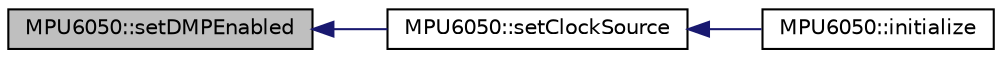 digraph "MPU6050::setDMPEnabled"
{
  edge [fontname="Helvetica",fontsize="10",labelfontname="Helvetica",labelfontsize="10"];
  node [fontname="Helvetica",fontsize="10",shape=record];
  rankdir="LR";
  Node951 [label="MPU6050::setDMPEnabled",height=0.2,width=0.4,color="black", fillcolor="grey75", style="filled", fontcolor="black"];
  Node951 -> Node952 [dir="back",color="midnightblue",fontsize="10",style="solid",fontname="Helvetica"];
  Node952 [label="MPU6050::setClockSource",height=0.2,width=0.4,color="black", fillcolor="white", style="filled",URL="$class_m_p_u6050.html#a4c1cd147d038e024bdeaa053c4d77734",tooltip="Set clock source setting. "];
  Node952 -> Node953 [dir="back",color="midnightblue",fontsize="10",style="solid",fontname="Helvetica"];
  Node953 [label="MPU6050::initialize",height=0.2,width=0.4,color="black", fillcolor="white", style="filled",URL="$class_m_p_u6050.html#abd8fc6c18adf158011118fbccc7e7054",tooltip="Power on and prepare for general usage. "];
}
